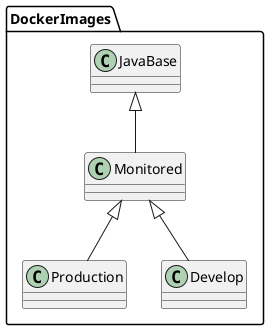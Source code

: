 @startuml
    package "DockerImages" {
        class JavaBase 
        class Monitored
        class Production
        class Develop

        JavaBase <|-- Monitored
        Monitored <|-- Production
        Monitored <|-- Develop
    }
@enduml
